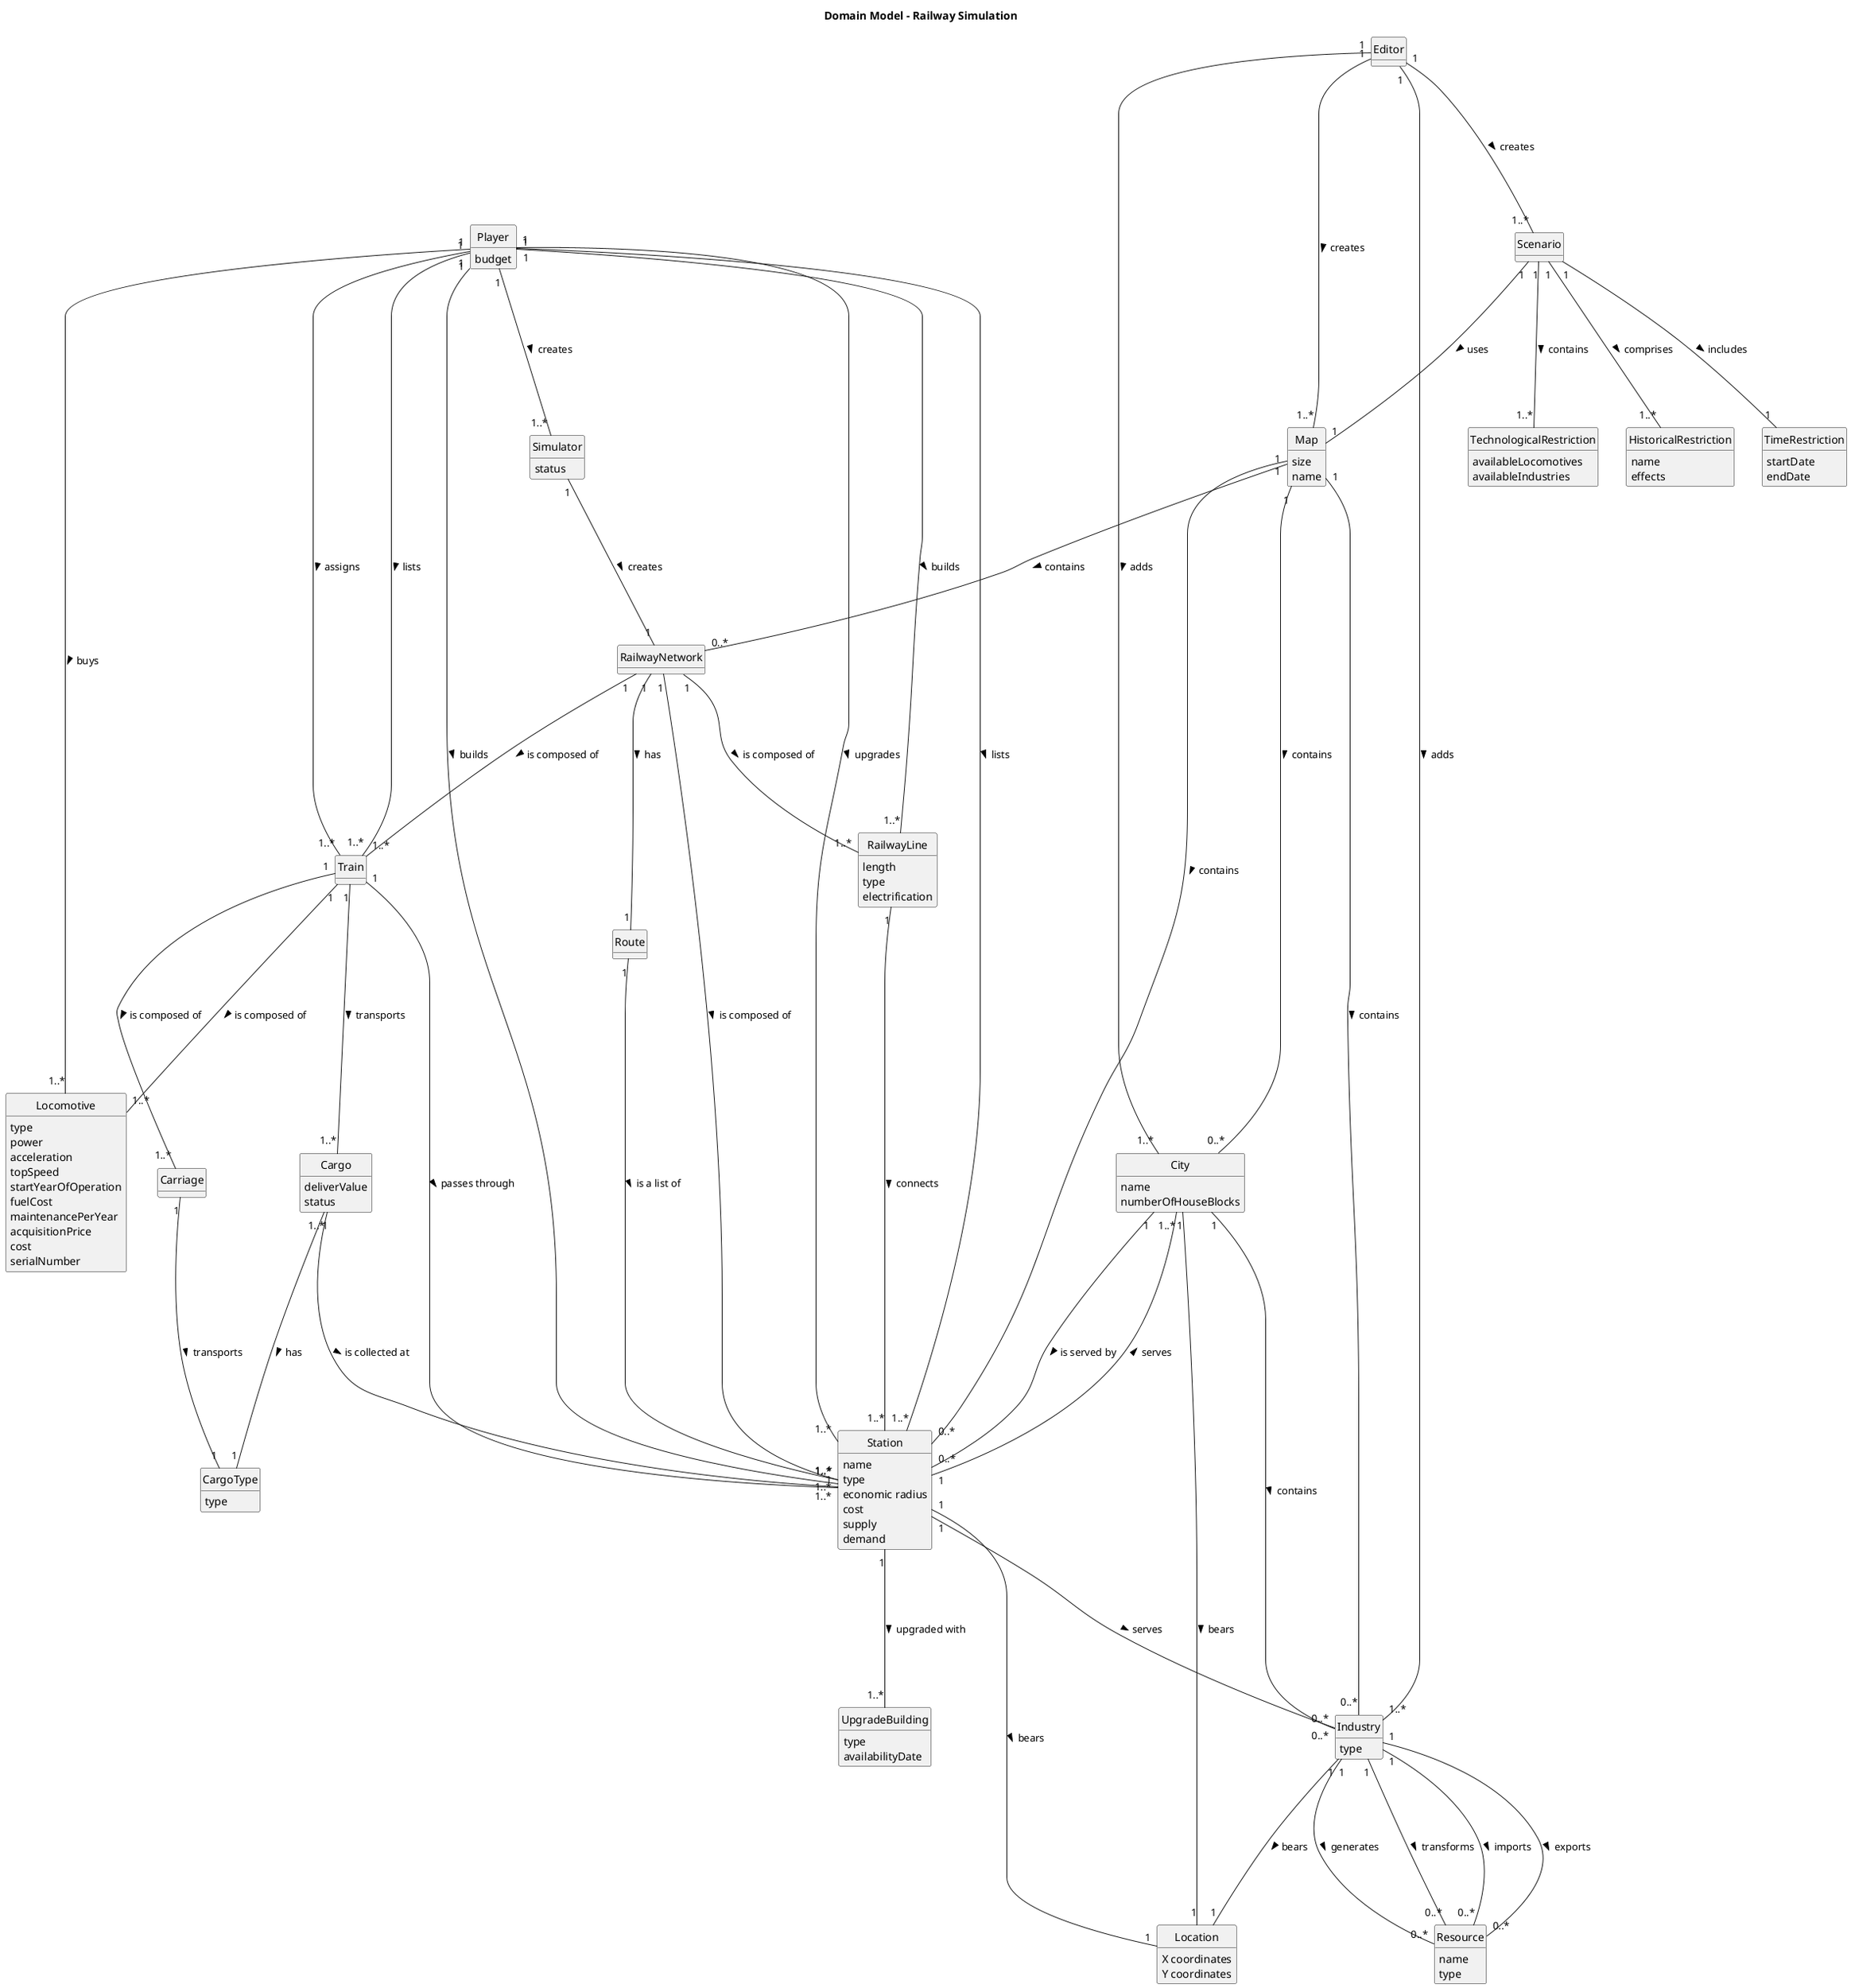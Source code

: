 @startuml

skinparam monochrome true
skinparam packageStyle rectangle
skinparam shadowing false
skinparam classAttributeIconSize 0
hide circle
hide methods

title Domain Model - Railway Simulation

class Map {
size
name
}

class City {
   name
   numberOfHouseBlocks
}

class Location{
X coordinates
Y coordinates
}

class Industry{
type
}

class Resource{
name
type
}

class Scenario{
}

class TimeRestriction{
    startDate
    endDate
}

class TechnologicalRestriction{
    availableLocomotives
    availableIndustries
}

class HistoricalRestriction{
    name
    effects
}

class Simulator{
status
}

class RailwayNetwork{
}

class Station{
name
type
economic radius
cost
supply
demand
}

class Train{
}

class Route{
}

class Cargo{
deliverValue
status
}

class CargoType{
type
}

class RailwayLine{
length
type
electrification
}

class Locomotive{
type
power
acceleration
topSpeed
startYearOfOperation
fuelCost
maintenancePerYear
acquisitionPrice
cost
serialNumber
}

class Carriage{
}

class UpgradeBuilding{
type
availabilityDate
}

class Editor{
}

class Player{
budget
}


Map "1" ---- "0..*" City : contains >
Map "1" ---- "0..*" RailwayNetwork : contains >
Scenario "1" ---- "1" Map : uses >
Map "1" ---- "0..*" Station : contains >
Map "1" ---- "0..*" Industry : contains >
City "1" ---- "1" Location : bears >
Industry "1" ---- "1" Location : bears >
Station "1" ---- "1" Location : bears >
City "1" ---- "0..*" Station : is served by >
City "1" ---- "0..*" Industry : contains >
Industry "1" ---- "0..*" Resource : generates >
Industry "1" ---- "0..*" Resource : transforms >
Industry "1" ---- "0..*" Resource : imports >
Industry "1" ---- "0..*" Resource : exports >
Scenario "1" ---- "1" TimeRestriction : includes >
Scenario "1" ---- "1..*" TechnologicalRestriction : contains >
Scenario "1" ---- "1..*" HistoricalRestriction : comprises >
Simulator "1" ---- "1" RailwayNetwork : creates >
RailwayNetwork "1" ---- "1..*" Station : is composed of >
Station "1" ---- "1..*" City : serves >
Station "1" ---- "0..*" Industry : serves >
RailwayNetwork "1" ---- "1..*" RailwayLine : is composed of >
RailwayNetwork "1" ---- "1..*" Train : is composed of >
Train "1" ---- "1..*" Cargo : transports >
RailwayNetwork "1" ---- "1" Route : has >
Cargo "1..*" ---- "1" Station : is collected at >
Cargo "1" ---- "1" CargoType : has >
Station "1" ---- "1..*" UpgradeBuilding : upgraded with >
RailwayLine "1" ---- "1..*" Station : connects >
Train "1" ---- "1..*" Locomotive : is composed of >
Train "1" ---- "1..*" Carriage : is composed of >
Carriage "1" ---- "1" CargoType : transports >
Train "1" ---- "1..*" Station : passes through >
Route "1" ---- "1..*" Station : is a list of >
Editor "1" ---- "1..*" Map : creates >
Editor "1" ---- "1..*" Industry : adds >
Editor "1" ---- "1..*" City : adds >
Editor "1" ---- "1..*" Scenario : creates >
Player "1" ---- "1..*" Station : builds >
Player "1" ---- "1..*" Station : upgrades >
Player "1" ---- "1..*" Station : lists >
Player "1" ---- "1..*" RailwayLine : builds >
Player "1" ---- "1..*" Locomotive : buys >
Player "1" ---- "1..*" Train : assigns >
Player "1" ---- "1..*" Train : lists >
Player "1" ---- "1..*" Simulator : creates >


@enduml